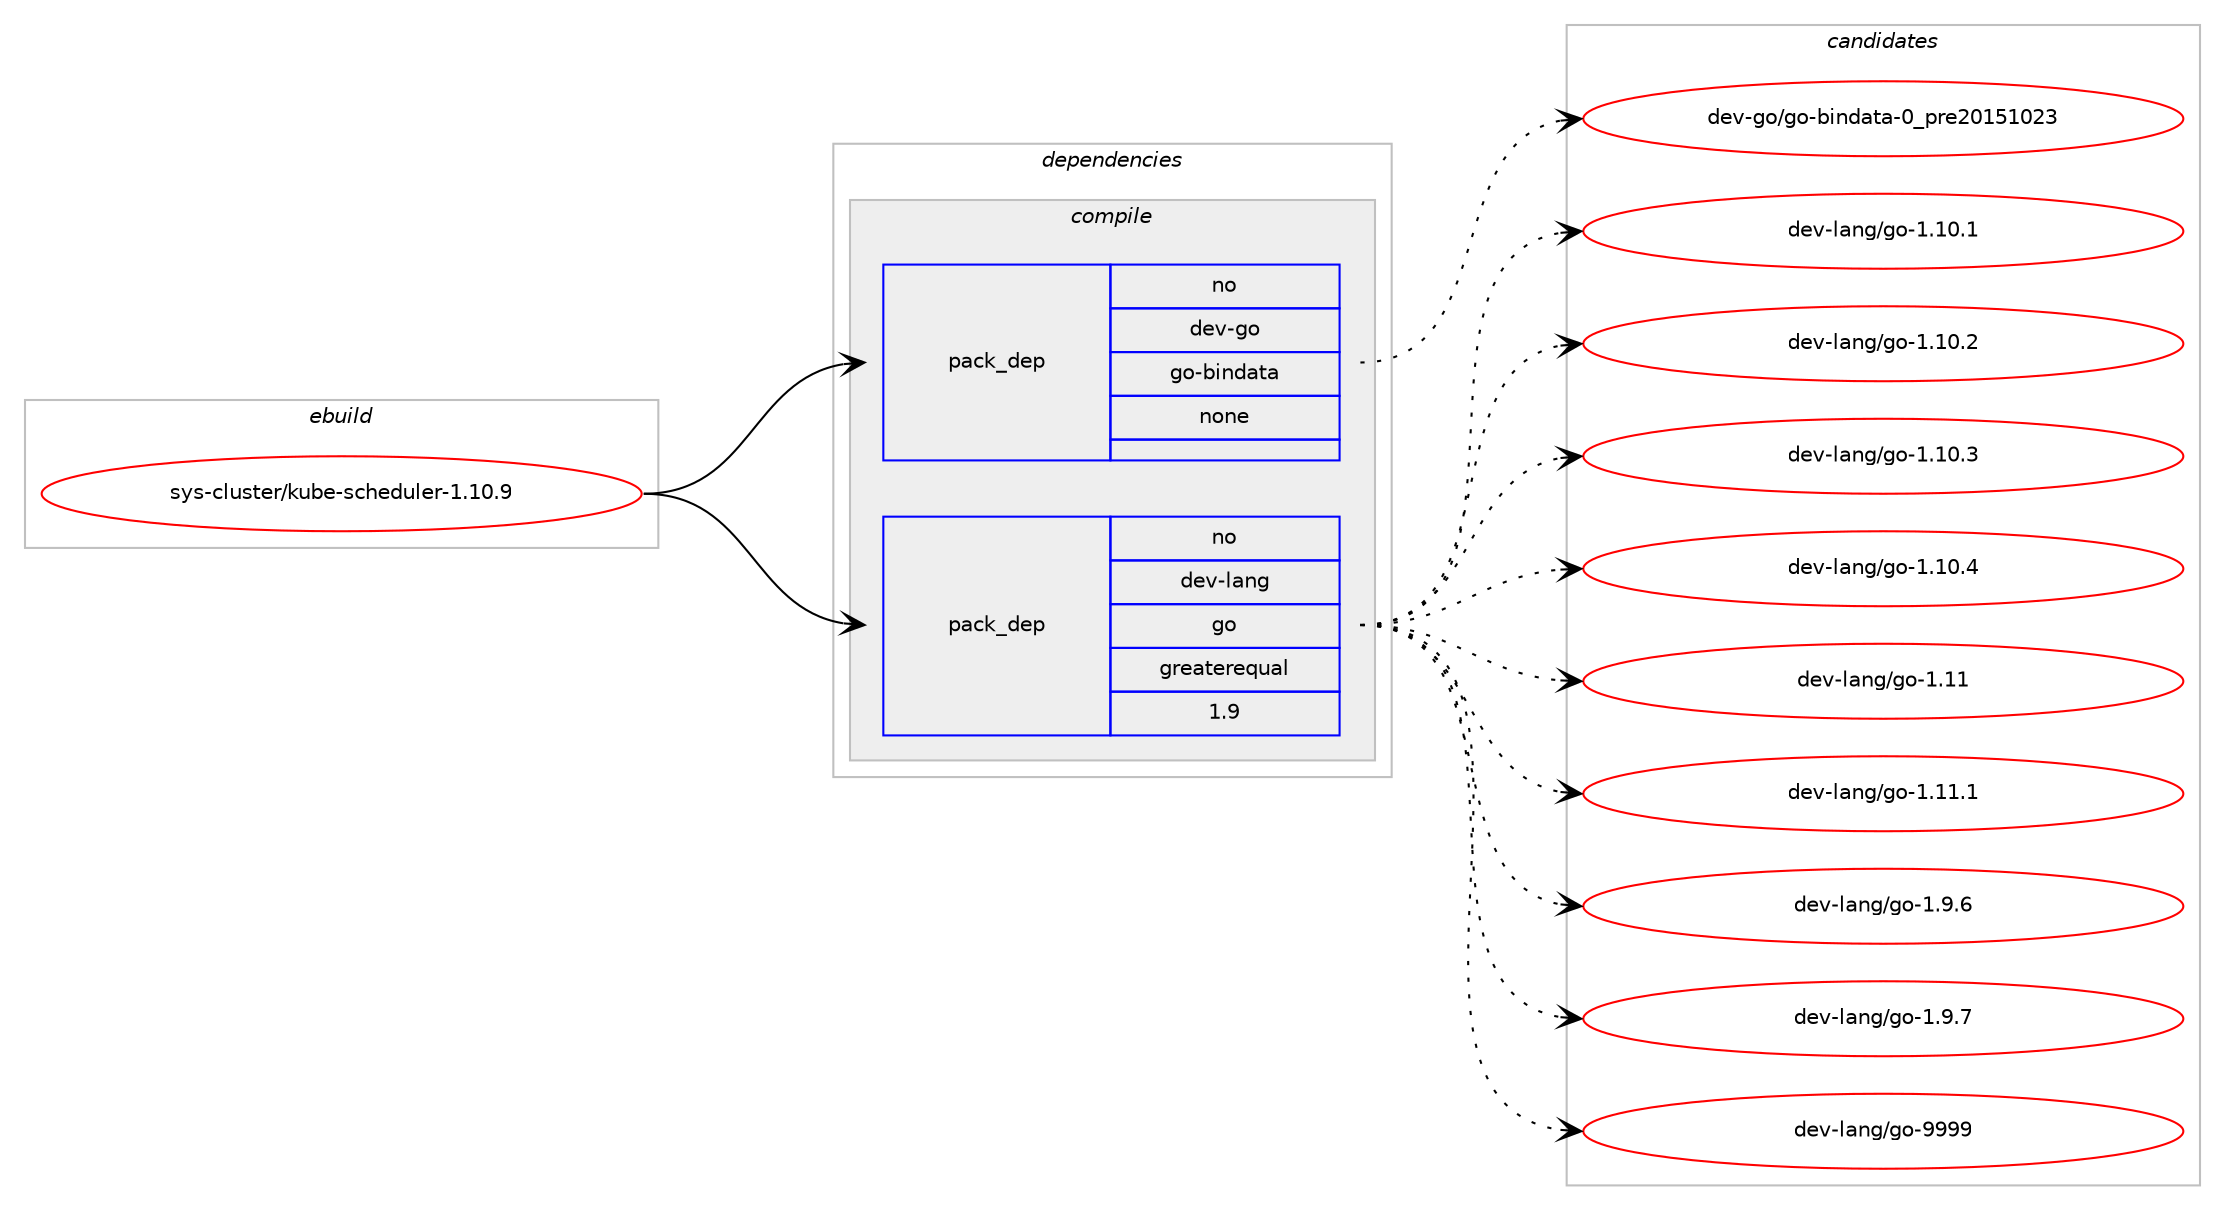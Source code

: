 digraph prolog {

# *************
# Graph options
# *************

newrank=true;
concentrate=true;
compound=true;
graph [rankdir=LR,fontname=Helvetica,fontsize=10,ranksep=1.5];#, ranksep=2.5, nodesep=0.2];
edge  [arrowhead=vee];
node  [fontname=Helvetica,fontsize=10];

# **********
# The ebuild
# **********

subgraph cluster_leftcol {
color=gray;
rank=same;
label=<<i>ebuild</i>>;
id [label="sys-cluster/kube-scheduler-1.10.9", color=red, width=4, href="../sys-cluster/kube-scheduler-1.10.9.svg"];
}

# ****************
# The dependencies
# ****************

subgraph cluster_midcol {
color=gray;
label=<<i>dependencies</i>>;
subgraph cluster_compile {
fillcolor="#eeeeee";
style=filled;
label=<<i>compile</i>>;
subgraph pack6174 {
dependency7777 [label=<<TABLE BORDER="0" CELLBORDER="1" CELLSPACING="0" CELLPADDING="4" WIDTH="220"><TR><TD ROWSPAN="6" CELLPADDING="30">pack_dep</TD></TR><TR><TD WIDTH="110">no</TD></TR><TR><TD>dev-go</TD></TR><TR><TD>go-bindata</TD></TR><TR><TD>none</TD></TR><TR><TD></TD></TR></TABLE>>, shape=none, color=blue];
}
id:e -> dependency7777:w [weight=20,style="solid",arrowhead="vee"];
subgraph pack6175 {
dependency7778 [label=<<TABLE BORDER="0" CELLBORDER="1" CELLSPACING="0" CELLPADDING="4" WIDTH="220"><TR><TD ROWSPAN="6" CELLPADDING="30">pack_dep</TD></TR><TR><TD WIDTH="110">no</TD></TR><TR><TD>dev-lang</TD></TR><TR><TD>go</TD></TR><TR><TD>greaterequal</TD></TR><TR><TD>1.9</TD></TR></TABLE>>, shape=none, color=blue];
}
id:e -> dependency7778:w [weight=20,style="solid",arrowhead="vee"];
}
subgraph cluster_compileandrun {
fillcolor="#eeeeee";
style=filled;
label=<<i>compile and run</i>>;
}
subgraph cluster_run {
fillcolor="#eeeeee";
style=filled;
label=<<i>run</i>>;
}
}

# **************
# The candidates
# **************

subgraph cluster_choices {
rank=same;
color=gray;
label=<<i>candidates</i>>;

subgraph choice6174 {
color=black;
nodesep=1;
choice1001011184510311147103111459810511010097116974548951121141015048495349485051 [label="dev-go/go-bindata-0_pre20151023", color=red, width=4,href="../dev-go/go-bindata-0_pre20151023.svg"];
dependency7777:e -> choice1001011184510311147103111459810511010097116974548951121141015048495349485051:w [style=dotted,weight="100"];
}
subgraph choice6175 {
color=black;
nodesep=1;
choice10010111845108971101034710311145494649484649 [label="dev-lang/go-1.10.1", color=red, width=4,href="../dev-lang/go-1.10.1.svg"];
choice10010111845108971101034710311145494649484650 [label="dev-lang/go-1.10.2", color=red, width=4,href="../dev-lang/go-1.10.2.svg"];
choice10010111845108971101034710311145494649484651 [label="dev-lang/go-1.10.3", color=red, width=4,href="../dev-lang/go-1.10.3.svg"];
choice10010111845108971101034710311145494649484652 [label="dev-lang/go-1.10.4", color=red, width=4,href="../dev-lang/go-1.10.4.svg"];
choice1001011184510897110103471031114549464949 [label="dev-lang/go-1.11", color=red, width=4,href="../dev-lang/go-1.11.svg"];
choice10010111845108971101034710311145494649494649 [label="dev-lang/go-1.11.1", color=red, width=4,href="../dev-lang/go-1.11.1.svg"];
choice100101118451089711010347103111454946574654 [label="dev-lang/go-1.9.6", color=red, width=4,href="../dev-lang/go-1.9.6.svg"];
choice100101118451089711010347103111454946574655 [label="dev-lang/go-1.9.7", color=red, width=4,href="../dev-lang/go-1.9.7.svg"];
choice1001011184510897110103471031114557575757 [label="dev-lang/go-9999", color=red, width=4,href="../dev-lang/go-9999.svg"];
dependency7778:e -> choice10010111845108971101034710311145494649484649:w [style=dotted,weight="100"];
dependency7778:e -> choice10010111845108971101034710311145494649484650:w [style=dotted,weight="100"];
dependency7778:e -> choice10010111845108971101034710311145494649484651:w [style=dotted,weight="100"];
dependency7778:e -> choice10010111845108971101034710311145494649484652:w [style=dotted,weight="100"];
dependency7778:e -> choice1001011184510897110103471031114549464949:w [style=dotted,weight="100"];
dependency7778:e -> choice10010111845108971101034710311145494649494649:w [style=dotted,weight="100"];
dependency7778:e -> choice100101118451089711010347103111454946574654:w [style=dotted,weight="100"];
dependency7778:e -> choice100101118451089711010347103111454946574655:w [style=dotted,weight="100"];
dependency7778:e -> choice1001011184510897110103471031114557575757:w [style=dotted,weight="100"];
}
}

}
